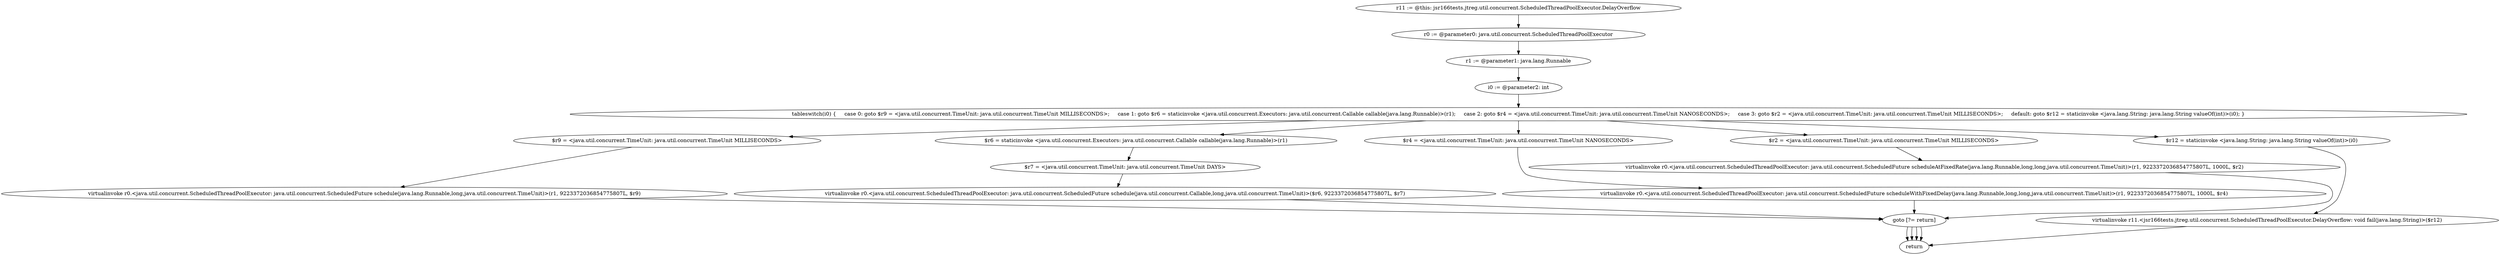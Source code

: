digraph "unitGraph" {
    "r11 := @this: jsr166tests.jtreg.util.concurrent.ScheduledThreadPoolExecutor.DelayOverflow"
    "r0 := @parameter0: java.util.concurrent.ScheduledThreadPoolExecutor"
    "r1 := @parameter1: java.lang.Runnable"
    "i0 := @parameter2: int"
    "tableswitch(i0) {     case 0: goto $r9 = <java.util.concurrent.TimeUnit: java.util.concurrent.TimeUnit MILLISECONDS>;     case 1: goto $r6 = staticinvoke <java.util.concurrent.Executors: java.util.concurrent.Callable callable(java.lang.Runnable)>(r1);     case 2: goto $r4 = <java.util.concurrent.TimeUnit: java.util.concurrent.TimeUnit NANOSECONDS>;     case 3: goto $r2 = <java.util.concurrent.TimeUnit: java.util.concurrent.TimeUnit MILLISECONDS>;     default: goto $r12 = staticinvoke <java.lang.String: java.lang.String valueOf(int)>(i0); }"
    "$r9 = <java.util.concurrent.TimeUnit: java.util.concurrent.TimeUnit MILLISECONDS>"
    "virtualinvoke r0.<java.util.concurrent.ScheduledThreadPoolExecutor: java.util.concurrent.ScheduledFuture schedule(java.lang.Runnable,long,java.util.concurrent.TimeUnit)>(r1, 9223372036854775807L, $r9)"
    "goto [?= return]"
    "$r6 = staticinvoke <java.util.concurrent.Executors: java.util.concurrent.Callable callable(java.lang.Runnable)>(r1)"
    "$r7 = <java.util.concurrent.TimeUnit: java.util.concurrent.TimeUnit DAYS>"
    "virtualinvoke r0.<java.util.concurrent.ScheduledThreadPoolExecutor: java.util.concurrent.ScheduledFuture schedule(java.util.concurrent.Callable,long,java.util.concurrent.TimeUnit)>($r6, 9223372036854775807L, $r7)"
    "$r4 = <java.util.concurrent.TimeUnit: java.util.concurrent.TimeUnit NANOSECONDS>"
    "virtualinvoke r0.<java.util.concurrent.ScheduledThreadPoolExecutor: java.util.concurrent.ScheduledFuture scheduleWithFixedDelay(java.lang.Runnable,long,long,java.util.concurrent.TimeUnit)>(r1, 9223372036854775807L, 1000L, $r4)"
    "$r2 = <java.util.concurrent.TimeUnit: java.util.concurrent.TimeUnit MILLISECONDS>"
    "virtualinvoke r0.<java.util.concurrent.ScheduledThreadPoolExecutor: java.util.concurrent.ScheduledFuture scheduleAtFixedRate(java.lang.Runnable,long,long,java.util.concurrent.TimeUnit)>(r1, 9223372036854775807L, 1000L, $r2)"
    "$r12 = staticinvoke <java.lang.String: java.lang.String valueOf(int)>(i0)"
    "virtualinvoke r11.<jsr166tests.jtreg.util.concurrent.ScheduledThreadPoolExecutor.DelayOverflow: void fail(java.lang.String)>($r12)"
    "return"
    "r11 := @this: jsr166tests.jtreg.util.concurrent.ScheduledThreadPoolExecutor.DelayOverflow"->"r0 := @parameter0: java.util.concurrent.ScheduledThreadPoolExecutor";
    "r0 := @parameter0: java.util.concurrent.ScheduledThreadPoolExecutor"->"r1 := @parameter1: java.lang.Runnable";
    "r1 := @parameter1: java.lang.Runnable"->"i0 := @parameter2: int";
    "i0 := @parameter2: int"->"tableswitch(i0) {     case 0: goto $r9 = <java.util.concurrent.TimeUnit: java.util.concurrent.TimeUnit MILLISECONDS>;     case 1: goto $r6 = staticinvoke <java.util.concurrent.Executors: java.util.concurrent.Callable callable(java.lang.Runnable)>(r1);     case 2: goto $r4 = <java.util.concurrent.TimeUnit: java.util.concurrent.TimeUnit NANOSECONDS>;     case 3: goto $r2 = <java.util.concurrent.TimeUnit: java.util.concurrent.TimeUnit MILLISECONDS>;     default: goto $r12 = staticinvoke <java.lang.String: java.lang.String valueOf(int)>(i0); }";
    "tableswitch(i0) {     case 0: goto $r9 = <java.util.concurrent.TimeUnit: java.util.concurrent.TimeUnit MILLISECONDS>;     case 1: goto $r6 = staticinvoke <java.util.concurrent.Executors: java.util.concurrent.Callable callable(java.lang.Runnable)>(r1);     case 2: goto $r4 = <java.util.concurrent.TimeUnit: java.util.concurrent.TimeUnit NANOSECONDS>;     case 3: goto $r2 = <java.util.concurrent.TimeUnit: java.util.concurrent.TimeUnit MILLISECONDS>;     default: goto $r12 = staticinvoke <java.lang.String: java.lang.String valueOf(int)>(i0); }"->"$r9 = <java.util.concurrent.TimeUnit: java.util.concurrent.TimeUnit MILLISECONDS>";
    "tableswitch(i0) {     case 0: goto $r9 = <java.util.concurrent.TimeUnit: java.util.concurrent.TimeUnit MILLISECONDS>;     case 1: goto $r6 = staticinvoke <java.util.concurrent.Executors: java.util.concurrent.Callable callable(java.lang.Runnable)>(r1);     case 2: goto $r4 = <java.util.concurrent.TimeUnit: java.util.concurrent.TimeUnit NANOSECONDS>;     case 3: goto $r2 = <java.util.concurrent.TimeUnit: java.util.concurrent.TimeUnit MILLISECONDS>;     default: goto $r12 = staticinvoke <java.lang.String: java.lang.String valueOf(int)>(i0); }"->"$r6 = staticinvoke <java.util.concurrent.Executors: java.util.concurrent.Callable callable(java.lang.Runnable)>(r1)";
    "tableswitch(i0) {     case 0: goto $r9 = <java.util.concurrent.TimeUnit: java.util.concurrent.TimeUnit MILLISECONDS>;     case 1: goto $r6 = staticinvoke <java.util.concurrent.Executors: java.util.concurrent.Callable callable(java.lang.Runnable)>(r1);     case 2: goto $r4 = <java.util.concurrent.TimeUnit: java.util.concurrent.TimeUnit NANOSECONDS>;     case 3: goto $r2 = <java.util.concurrent.TimeUnit: java.util.concurrent.TimeUnit MILLISECONDS>;     default: goto $r12 = staticinvoke <java.lang.String: java.lang.String valueOf(int)>(i0); }"->"$r4 = <java.util.concurrent.TimeUnit: java.util.concurrent.TimeUnit NANOSECONDS>";
    "tableswitch(i0) {     case 0: goto $r9 = <java.util.concurrent.TimeUnit: java.util.concurrent.TimeUnit MILLISECONDS>;     case 1: goto $r6 = staticinvoke <java.util.concurrent.Executors: java.util.concurrent.Callable callable(java.lang.Runnable)>(r1);     case 2: goto $r4 = <java.util.concurrent.TimeUnit: java.util.concurrent.TimeUnit NANOSECONDS>;     case 3: goto $r2 = <java.util.concurrent.TimeUnit: java.util.concurrent.TimeUnit MILLISECONDS>;     default: goto $r12 = staticinvoke <java.lang.String: java.lang.String valueOf(int)>(i0); }"->"$r2 = <java.util.concurrent.TimeUnit: java.util.concurrent.TimeUnit MILLISECONDS>";
    "tableswitch(i0) {     case 0: goto $r9 = <java.util.concurrent.TimeUnit: java.util.concurrent.TimeUnit MILLISECONDS>;     case 1: goto $r6 = staticinvoke <java.util.concurrent.Executors: java.util.concurrent.Callable callable(java.lang.Runnable)>(r1);     case 2: goto $r4 = <java.util.concurrent.TimeUnit: java.util.concurrent.TimeUnit NANOSECONDS>;     case 3: goto $r2 = <java.util.concurrent.TimeUnit: java.util.concurrent.TimeUnit MILLISECONDS>;     default: goto $r12 = staticinvoke <java.lang.String: java.lang.String valueOf(int)>(i0); }"->"$r12 = staticinvoke <java.lang.String: java.lang.String valueOf(int)>(i0)";
    "$r9 = <java.util.concurrent.TimeUnit: java.util.concurrent.TimeUnit MILLISECONDS>"->"virtualinvoke r0.<java.util.concurrent.ScheduledThreadPoolExecutor: java.util.concurrent.ScheduledFuture schedule(java.lang.Runnable,long,java.util.concurrent.TimeUnit)>(r1, 9223372036854775807L, $r9)";
    "virtualinvoke r0.<java.util.concurrent.ScheduledThreadPoolExecutor: java.util.concurrent.ScheduledFuture schedule(java.lang.Runnable,long,java.util.concurrent.TimeUnit)>(r1, 9223372036854775807L, $r9)"->"goto [?= return]";
    "goto [?= return]"->"return";
    "$r6 = staticinvoke <java.util.concurrent.Executors: java.util.concurrent.Callable callable(java.lang.Runnable)>(r1)"->"$r7 = <java.util.concurrent.TimeUnit: java.util.concurrent.TimeUnit DAYS>";
    "$r7 = <java.util.concurrent.TimeUnit: java.util.concurrent.TimeUnit DAYS>"->"virtualinvoke r0.<java.util.concurrent.ScheduledThreadPoolExecutor: java.util.concurrent.ScheduledFuture schedule(java.util.concurrent.Callable,long,java.util.concurrent.TimeUnit)>($r6, 9223372036854775807L, $r7)";
    "virtualinvoke r0.<java.util.concurrent.ScheduledThreadPoolExecutor: java.util.concurrent.ScheduledFuture schedule(java.util.concurrent.Callable,long,java.util.concurrent.TimeUnit)>($r6, 9223372036854775807L, $r7)"->"goto [?= return]";
    "goto [?= return]"->"return";
    "$r4 = <java.util.concurrent.TimeUnit: java.util.concurrent.TimeUnit NANOSECONDS>"->"virtualinvoke r0.<java.util.concurrent.ScheduledThreadPoolExecutor: java.util.concurrent.ScheduledFuture scheduleWithFixedDelay(java.lang.Runnable,long,long,java.util.concurrent.TimeUnit)>(r1, 9223372036854775807L, 1000L, $r4)";
    "virtualinvoke r0.<java.util.concurrent.ScheduledThreadPoolExecutor: java.util.concurrent.ScheduledFuture scheduleWithFixedDelay(java.lang.Runnable,long,long,java.util.concurrent.TimeUnit)>(r1, 9223372036854775807L, 1000L, $r4)"->"goto [?= return]";
    "goto [?= return]"->"return";
    "$r2 = <java.util.concurrent.TimeUnit: java.util.concurrent.TimeUnit MILLISECONDS>"->"virtualinvoke r0.<java.util.concurrent.ScheduledThreadPoolExecutor: java.util.concurrent.ScheduledFuture scheduleAtFixedRate(java.lang.Runnable,long,long,java.util.concurrent.TimeUnit)>(r1, 9223372036854775807L, 1000L, $r2)";
    "virtualinvoke r0.<java.util.concurrent.ScheduledThreadPoolExecutor: java.util.concurrent.ScheduledFuture scheduleAtFixedRate(java.lang.Runnable,long,long,java.util.concurrent.TimeUnit)>(r1, 9223372036854775807L, 1000L, $r2)"->"goto [?= return]";
    "goto [?= return]"->"return";
    "$r12 = staticinvoke <java.lang.String: java.lang.String valueOf(int)>(i0)"->"virtualinvoke r11.<jsr166tests.jtreg.util.concurrent.ScheduledThreadPoolExecutor.DelayOverflow: void fail(java.lang.String)>($r12)";
    "virtualinvoke r11.<jsr166tests.jtreg.util.concurrent.ScheduledThreadPoolExecutor.DelayOverflow: void fail(java.lang.String)>($r12)"->"return";
}
